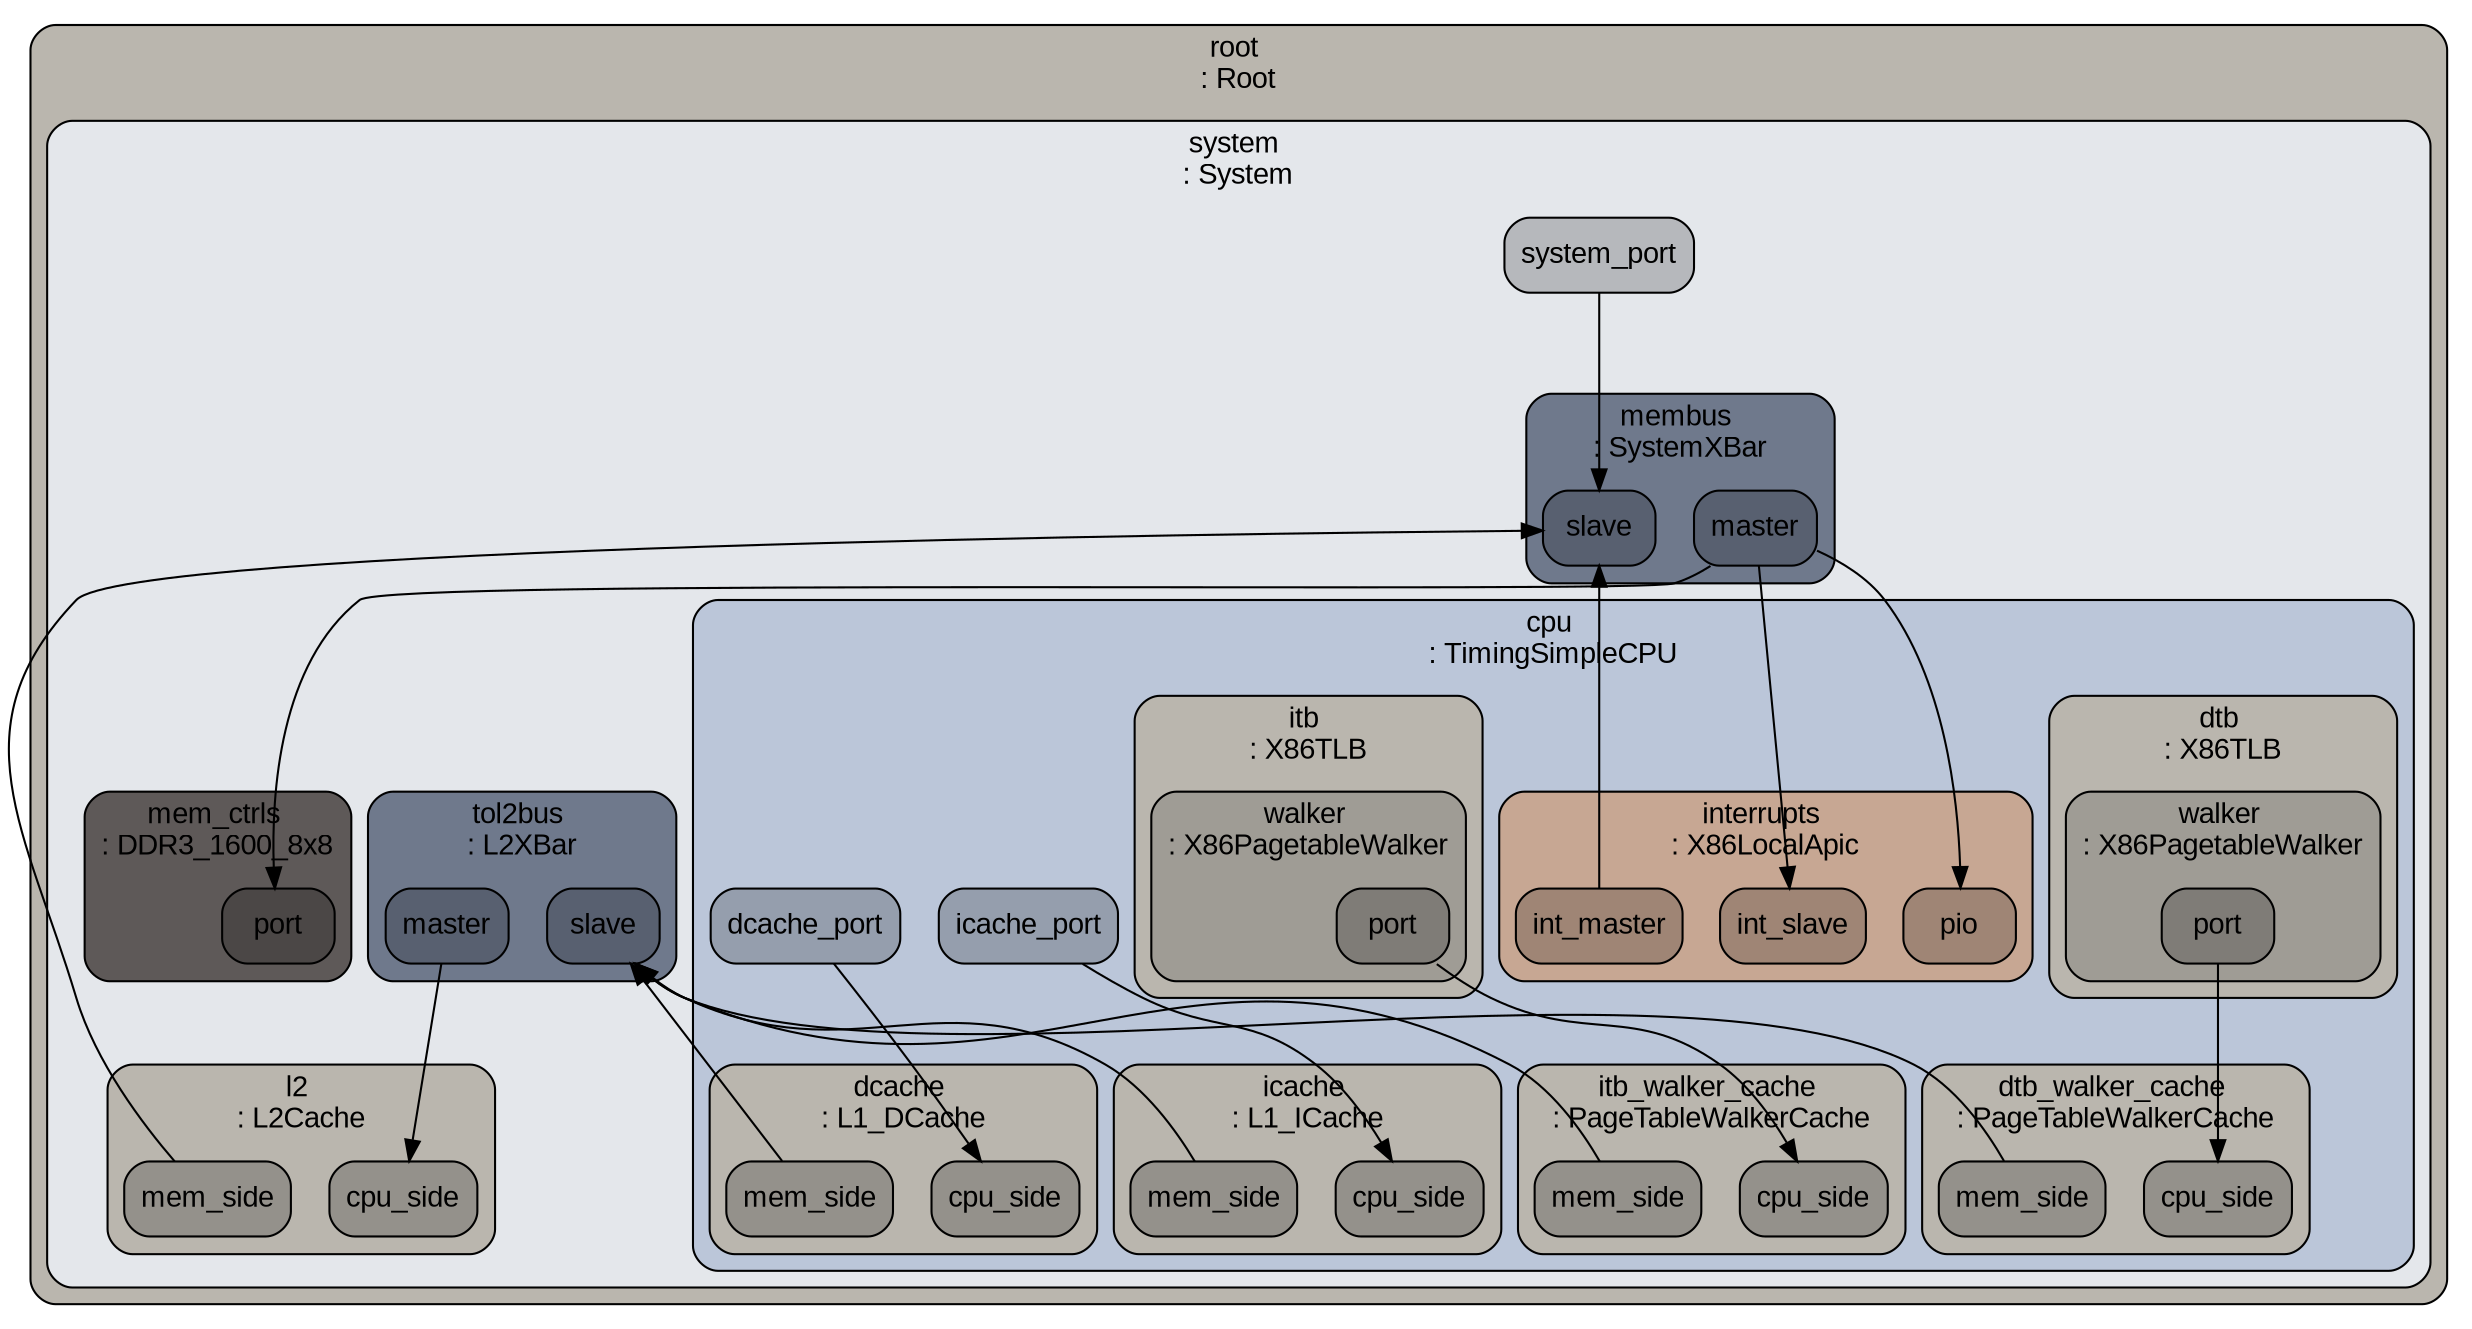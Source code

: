 digraph G {
ranksep="1.3";
subgraph cluster_root {
color="#000000";
fillcolor="#bab6ae";
fontcolor="#000000";
fontname=Arial;
fontsize=14;
label="root \n: Root";
shape=Mrecord;
style="rounded, filled";
tooltip="eventq_index&#61;0&#10;\full_system&#61;false&#10;\sim_quantum&#61;0&#10;\time_sync_enable&#61;false&#10;\time_sync_period&#61;100000000000&#10;\time_sync_spin_threshold&#61;100000000";
subgraph cluster_system {
color="#000000";
fillcolor="#e4e7eb";
fontcolor="#000000";
fontname=Arial;
fontsize=14;
label="system \n: System";
shape=Mrecord;
style="rounded, filled";
tooltip="boot_osflags&#61;a&#10;\cache_line_size&#61;64&#10;\eventq_index&#61;0&#10;\exit_on_work_items&#61;false&#10;\init_param&#61;0&#10;\kernel&#61;&#10;\kernel_addr_check&#61;true&#10;\kernel_extras&#61;&#10;\kvm_vm&#61;Null&#10;\load_addr_mask&#61;18446744073709551615&#10;\load_offset&#61;0&#10;\mem_mode&#61;timing&#10;\mem_ranges&#61;0:536870911&#10;\memories&#61;system.mem_ctrls&#10;\mmap_using_noreserve&#61;false&#10;\multi_thread&#61;false&#10;\num_work_ids&#61;16&#10;\readfile&#61;&#10;\redirect_paths&#61;system.redirect_paths0 system.redirect_paths1 system.redirect_paths2 system.redirect_paths3&#10;\symbolfile&#61;&#10;\thermal_components&#61;&#10;\thermal_model&#61;Null&#10;\work_begin_ckpt_count&#61;0&#10;\work_begin_cpu_id_exit&#61;-1&#10;\work_begin_exit_count&#61;0&#10;\work_cpus_ckpt_count&#61;0&#10;\work_end_ckpt_count&#61;0&#10;\work_end_exit_count&#61;0&#10;\work_item_id&#61;-1";
system_system_port [color="#000000", fillcolor="#b6b8bc", fontcolor="#000000", fontname=Arial, fontsize=14, label=system_port, shape=Mrecord, style="rounded, filled"];
subgraph cluster_system_membus {
color="#000000";
fillcolor="#6f798c";
fontcolor="#000000";
fontname=Arial;
fontsize=14;
label="membus \n: SystemXBar";
shape=Mrecord;
style="rounded, filled";
tooltip="clk_domain&#61;system.clk_domain&#10;\default_p_state&#61;UNDEFINED&#10;\eventq_index&#61;0&#10;\forward_latency&#61;4&#10;\frontend_latency&#61;3&#10;\max_outstanding_snoops&#61;512&#10;\max_routing_table_size&#61;512&#10;\p_state_clk_gate_bins&#61;20&#10;\p_state_clk_gate_max&#61;1000000000000&#10;\p_state_clk_gate_min&#61;1000&#10;\point_of_coherency&#61;true&#10;\point_of_unification&#61;true&#10;\power_model&#61;&#10;\response_latency&#61;2&#10;\snoop_filter&#61;system.membus.snoop_filter&#10;\snoop_response_latency&#61;4&#10;\system&#61;system&#10;\use_default_range&#61;false&#10;\width&#61;16";
system_membus_master [color="#000000", fillcolor="#586070", fontcolor="#000000", fontname=Arial, fontsize=14, label=master, shape=Mrecord, style="rounded, filled"];
system_membus_slave [color="#000000", fillcolor="#586070", fontcolor="#000000", fontname=Arial, fontsize=14, label=slave, shape=Mrecord, style="rounded, filled"];
subgraph cluster_system_membus_snoop_filter {
color="#000000";
fillcolor="#bab6ae";
fontcolor="#000000";
fontname=Arial;
fontsize=14;
label="snoop_filter \n: SnoopFilter";
shape=Mrecord;
style="rounded, filled";
tooltip="eventq_index&#61;0&#10;\lookup_latency&#61;1&#10;\max_capacity&#61;8388608&#10;\system&#61;system";
}

}

subgraph cluster_system_redirect_paths0 {
color="#000000";
fillcolor="#bab6ae";
fontcolor="#000000";
fontname=Arial;
fontsize=14;
label="redirect_paths0 \n: RedirectPath";
shape=Mrecord;
style="rounded, filled";
tooltip="app_path&#61;/proc&#10;\eventq_index&#61;0&#10;\host_paths&#61;m5out/fs/proc";
}

subgraph cluster_system_redirect_paths1 {
color="#000000";
fillcolor="#bab6ae";
fontcolor="#000000";
fontname=Arial;
fontsize=14;
label="redirect_paths1 \n: RedirectPath";
shape=Mrecord;
style="rounded, filled";
tooltip="app_path&#61;/sys&#10;\eventq_index&#61;0&#10;\host_paths&#61;m5out/fs/sys";
}

subgraph cluster_system_redirect_paths2 {
color="#000000";
fillcolor="#bab6ae";
fontcolor="#000000";
fontname=Arial;
fontsize=14;
label="redirect_paths2 \n: RedirectPath";
shape=Mrecord;
style="rounded, filled";
tooltip="app_path&#61;/tmp&#10;\eventq_index&#61;0&#10;\host_paths&#61;m5out/fs/tmp";
}

subgraph cluster_system_redirect_paths3 {
color="#000000";
fillcolor="#bab6ae";
fontcolor="#000000";
fontname=Arial;
fontsize=14;
label="redirect_paths3 \n: RedirectPath";
shape=Mrecord;
style="rounded, filled";
tooltip="app_path&#61;/&#10;\eventq_index&#61;0&#10;\host_paths&#61;/";
}

subgraph cluster_system_tol2bus {
color="#000000";
fillcolor="#6f798c";
fontcolor="#000000";
fontname=Arial;
fontsize=14;
label="tol2bus \n: L2XBar";
shape=Mrecord;
style="rounded, filled";
tooltip="clk_domain&#61;system.cpu_clk_domain&#10;\default_p_state&#61;UNDEFINED&#10;\eventq_index&#61;0&#10;\forward_latency&#61;0&#10;\frontend_latency&#61;1&#10;\max_outstanding_snoops&#61;512&#10;\max_routing_table_size&#61;512&#10;\p_state_clk_gate_bins&#61;20&#10;\p_state_clk_gate_max&#61;1000000000000&#10;\p_state_clk_gate_min&#61;1000&#10;\point_of_coherency&#61;false&#10;\point_of_unification&#61;true&#10;\power_model&#61;&#10;\response_latency&#61;1&#10;\snoop_filter&#61;system.tol2bus.snoop_filter&#10;\snoop_response_latency&#61;1&#10;\system&#61;system&#10;\use_default_range&#61;false&#10;\width&#61;32";
system_tol2bus_master [color="#000000", fillcolor="#586070", fontcolor="#000000", fontname=Arial, fontsize=14, label=master, shape=Mrecord, style="rounded, filled"];
system_tol2bus_slave [color="#000000", fillcolor="#586070", fontcolor="#000000", fontname=Arial, fontsize=14, label=slave, shape=Mrecord, style="rounded, filled"];
subgraph cluster_system_tol2bus_snoop_filter {
color="#000000";
fillcolor="#bab6ae";
fontcolor="#000000";
fontname=Arial;
fontsize=14;
label="snoop_filter \n: SnoopFilter";
shape=Mrecord;
style="rounded, filled";
tooltip="eventq_index&#61;0&#10;\lookup_latency&#61;0&#10;\max_capacity&#61;8388608&#10;\system&#61;system";
}

}

subgraph cluster_system_voltage_domain {
color="#000000";
fillcolor="#bab6ae";
fontcolor="#000000";
fontname=Arial;
fontsize=14;
label="voltage_domain \n: VoltageDomain";
shape=Mrecord;
style="rounded, filled";
tooltip="eventq_index&#61;0&#10;\voltage&#61;1.0";
}

subgraph cluster_system_clk_domain {
color="#000000";
fillcolor="#bab6ae";
fontcolor="#000000";
fontname=Arial;
fontsize=14;
label="clk_domain \n: SrcClockDomain";
shape=Mrecord;
style="rounded, filled";
tooltip="clock&#61;1000&#10;\domain_id&#61;-1&#10;\eventq_index&#61;0&#10;\init_perf_level&#61;0&#10;\voltage_domain&#61;system.voltage_domain";
}

subgraph cluster_system_l2 {
color="#000000";
fillcolor="#bab6ae";
fontcolor="#000000";
fontname=Arial;
fontsize=14;
label="l2 \n: L2Cache";
shape=Mrecord;
style="rounded, filled";
tooltip="addr_ranges&#61;0:18446744073709551615&#10;\assoc&#61;8&#10;\clk_domain&#61;system.cpu_clk_domain&#10;\clusivity&#61;mostly_incl&#10;\compressor&#61;Null&#10;\data_latency&#61;20&#10;\default_p_state&#61;UNDEFINED&#10;\demand_mshr_reserve&#61;1&#10;\eventq_index&#61;0&#10;\is_read_only&#61;false&#10;\max_miss_count&#61;0&#10;\mshrs&#61;20&#10;\p_state_clk_gate_bins&#61;20&#10;\p_state_clk_gate_max&#61;1000000000000&#10;\p_state_clk_gate_min&#61;1000&#10;\power_model&#61;&#10;\prefetch_on_access&#61;false&#10;\prefetcher&#61;Null&#10;\replacement_policy&#61;system.l2.replacement_policy&#10;\response_latency&#61;20&#10;\sequential_access&#61;false&#10;\size&#61;2097152&#10;\system&#61;system&#10;\tag_latency&#61;20&#10;\tags&#61;system.l2.tags&#10;\tgts_per_mshr&#61;12&#10;\warmup_percentage&#61;0&#10;\write_allocator&#61;Null&#10;\write_buffers&#61;8&#10;\writeback_clean&#61;false";
system_l2_mem_side [color="#000000", fillcolor="#94918b", fontcolor="#000000", fontname=Arial, fontsize=14, label=mem_side, shape=Mrecord, style="rounded, filled"];
system_l2_cpu_side [color="#000000", fillcolor="#94918b", fontcolor="#000000", fontname=Arial, fontsize=14, label=cpu_side, shape=Mrecord, style="rounded, filled"];
subgraph cluster_system_l2_replacement_policy {
color="#000000";
fillcolor="#9f9c95";
fontcolor="#000000";
fontname=Arial;
fontsize=14;
label="replacement_policy \n: LRURP";
shape=Mrecord;
style="rounded, filled";
tooltip="eventq_index&#61;0";
}

subgraph cluster_system_l2_tags {
color="#000000";
fillcolor="#9f9c95";
fontcolor="#000000";
fontname=Arial;
fontsize=14;
label="tags \n: BaseSetAssoc";
shape=Mrecord;
style="rounded, filled";
tooltip="assoc&#61;8&#10;\block_size&#61;64&#10;\clk_domain&#61;system.cpu_clk_domain&#10;\default_p_state&#61;UNDEFINED&#10;\entry_size&#61;64&#10;\eventq_index&#61;0&#10;\indexing_policy&#61;system.l2.tags.indexing_policy&#10;\p_state_clk_gate_bins&#61;20&#10;\p_state_clk_gate_max&#61;1000000000000&#10;\p_state_clk_gate_min&#61;1000&#10;\power_model&#61;&#10;\replacement_policy&#61;system.l2.replacement_policy&#10;\sequential_access&#61;false&#10;\size&#61;2097152&#10;\system&#61;system&#10;\tag_latency&#61;20&#10;\warmup_percentage&#61;0";
subgraph cluster_system_l2_tags_indexing_policy {
color="#000000";
fillcolor="#84827c";
fontcolor="#000000";
fontname=Arial;
fontsize=14;
label="indexing_policy \n: SetAssociative";
shape=Mrecord;
style="rounded, filled";
tooltip="assoc&#61;8&#10;\entry_size&#61;64&#10;\eventq_index&#61;0&#10;\size&#61;2097152";
}

}

}

subgraph cluster_system_cpu_voltage_domain {
color="#000000";
fillcolor="#bab6ae";
fontcolor="#000000";
fontname=Arial;
fontsize=14;
label="cpu_voltage_domain \n: VoltageDomain";
shape=Mrecord;
style="rounded, filled";
tooltip="eventq_index&#61;0&#10;\voltage&#61;1.0";
}

subgraph cluster_system_mem_ctrls {
color="#000000";
fillcolor="#5e5958";
fontcolor="#000000";
fontname=Arial;
fontsize=14;
label="mem_ctrls \n: DDR3_1600_8x8";
shape=Mrecord;
style="rounded, filled";
tooltip="IDD0&#61;0.055&#10;\IDD02&#61;0.0&#10;\IDD2N&#61;0.032&#10;\IDD2N2&#61;0.0&#10;\IDD2P0&#61;0.0&#10;\IDD2P02&#61;0.0&#10;\IDD2P1&#61;0.032&#10;\IDD2P12&#61;0.0&#10;\IDD3N&#61;0.038&#10;\IDD3N2&#61;0.0&#10;\IDD3P0&#61;0.0&#10;\IDD3P02&#61;0.0&#10;\IDD3P1&#61;0.038&#10;\IDD3P12&#61;0.0&#10;\IDD4R&#61;0.157&#10;\IDD4R2&#61;0.0&#10;\IDD4W&#61;0.125&#10;\IDD4W2&#61;0.0&#10;\IDD5&#61;0.235&#10;\IDD52&#61;0.0&#10;\IDD6&#61;0.02&#10;\IDD62&#61;0.0&#10;\VDD&#61;1.5&#10;\VDD2&#61;0.0&#10;\activation_limit&#61;4&#10;\addr_mapping&#61;RoRaBaCoCh&#10;\bank_groups_per_rank&#61;0&#10;\banks_per_rank&#61;8&#10;\burst_length&#61;8&#10;\channels&#61;1&#10;\clk_domain&#61;system.clk_domain&#10;\conf_table_reported&#61;true&#10;\default_p_state&#61;UNDEFINED&#10;\device_bus_width&#61;8&#10;\device_rowbuffer_size&#61;1024&#10;\device_size&#61;536870912&#10;\devices_per_rank&#61;8&#10;\dll&#61;true&#10;\enable_dram_powerdown&#61;false&#10;\eventq_index&#61;0&#10;\in_addr_map&#61;true&#10;\kvm_map&#61;true&#10;\max_accesses_per_row&#61;16&#10;\mem_sched_policy&#61;frfcfs&#10;\min_writes_per_switch&#61;16&#10;\null&#61;false&#10;\p_state_clk_gate_bins&#61;20&#10;\p_state_clk_gate_max&#61;1000000000000&#10;\p_state_clk_gate_min&#61;1000&#10;\page_policy&#61;open_adaptive&#10;\power_model&#61;&#10;\qos_masters&#61;               &#10;\qos_policy&#61;Null&#10;\qos_priorities&#61;1&#10;\qos_priority_escalation&#61;false&#10;\qos_q_policy&#61;fifo&#10;\qos_syncro_scheduler&#61;false&#10;\qos_turnaround_policy&#61;Null&#10;\range&#61;0:536870911&#10;\ranks_per_channel&#61;2&#10;\read_buffer_size&#61;32&#10;\static_backend_latency&#61;10000&#10;\static_frontend_latency&#61;10000&#10;\tBURST&#61;5000&#10;\tCCD_L&#61;0&#10;\tCCD_L_WR&#61;0&#10;\tCK&#61;1250&#10;\tCL&#61;13750&#10;\tCS&#61;2500&#10;\tRAS&#61;35000&#10;\tRCD&#61;13750&#10;\tREFI&#61;7800000&#10;\tRFC&#61;260000&#10;\tRP&#61;13750&#10;\tRRD&#61;6000&#10;\tRRD_L&#61;0&#10;\tRTP&#61;7500&#10;\tRTW&#61;2500&#10;\tWR&#61;15000&#10;\tWTR&#61;7500&#10;\tXAW&#61;30000&#10;\tXP&#61;6000&#10;\tXPDLL&#61;0&#10;\tXS&#61;270000&#10;\tXSDLL&#61;0&#10;\write_buffer_size&#61;64&#10;\write_high_thresh_perc&#61;85&#10;\write_low_thresh_perc&#61;50";
system_mem_ctrls_port [color="#000000", fillcolor="#4b4746", fontcolor="#000000", fontname=Arial, fontsize=14, label=port, shape=Mrecord, style="rounded, filled"];
}

subgraph cluster_system_dvfs_handler {
color="#000000";
fillcolor="#bab6ae";
fontcolor="#000000";
fontname=Arial;
fontsize=14;
label="dvfs_handler \n: DVFSHandler";
shape=Mrecord;
style="rounded, filled";
tooltip="domains&#61;&#10;\enable&#61;false&#10;\eventq_index&#61;0&#10;\sys_clk_domain&#61;system.clk_domain&#10;\transition_latency&#61;100000000";
}

subgraph cluster_system_cpu_clk_domain {
color="#000000";
fillcolor="#bab6ae";
fontcolor="#000000";
fontname=Arial;
fontsize=14;
label="cpu_clk_domain \n: SrcClockDomain";
shape=Mrecord;
style="rounded, filled";
tooltip="clock&#61;500&#10;\domain_id&#61;-1&#10;\eventq_index&#61;0&#10;\init_perf_level&#61;0&#10;\voltage_domain&#61;system.cpu_voltage_domain";
}

subgraph cluster_system_cpu {
color="#000000";
fillcolor="#bbc6d9";
fontcolor="#000000";
fontname=Arial;
fontsize=14;
label="cpu \n: TimingSimpleCPU";
shape=Mrecord;
style="rounded, filled";
tooltip="branchPred&#61;Null&#10;\checker&#61;Null&#10;\clk_domain&#61;system.cpu_clk_domain&#10;\cpu_id&#61;0&#10;\default_p_state&#61;UNDEFINED&#10;\do_checkpoint_insts&#61;true&#10;\do_quiesce&#61;true&#10;\do_statistics_insts&#61;true&#10;\dtb&#61;system.cpu.dtb&#10;\eventq_index&#61;0&#10;\function_trace&#61;false&#10;\function_trace_start&#61;0&#10;\interrupts&#61;system.cpu.interrupts&#10;\isa&#61;system.cpu.isa&#10;\itb&#61;system.cpu.itb&#10;\max_insts_all_threads&#61;0&#10;\max_insts_any_thread&#61;500000000&#10;\max_loads_all_threads&#61;0&#10;\max_loads_any_thread&#61;0&#10;\numThreads&#61;1&#10;\p_state_clk_gate_bins&#61;20&#10;\p_state_clk_gate_max&#61;1000000000000&#10;\p_state_clk_gate_min&#61;1000&#10;\power_gating_on_idle&#61;false&#10;\power_model&#61;&#10;\profile&#61;0&#10;\progress_interval&#61;0&#10;\pwr_gating_latency&#61;300&#10;\simpoint_start_insts&#61;&#10;\socket_id&#61;0&#10;\switched_out&#61;false&#10;\syscallRetryLatency&#61;10000&#10;\system&#61;system&#10;\tracer&#61;system.cpu.tracer&#10;\wait_for_remote_gdb&#61;false&#10;\workload&#61;system.cpu.workload";
system_cpu_icache_port [color="#000000", fillcolor="#959ead", fontcolor="#000000", fontname=Arial, fontsize=14, label=icache_port, shape=Mrecord, style="rounded, filled"];
system_cpu_dcache_port [color="#000000", fillcolor="#959ead", fontcolor="#000000", fontname=Arial, fontsize=14, label=dcache_port, shape=Mrecord, style="rounded, filled"];
subgraph cluster_system_cpu_icache {
color="#000000";
fillcolor="#bab6ae";
fontcolor="#000000";
fontname=Arial;
fontsize=14;
label="icache \n: L1_ICache";
shape=Mrecord;
style="rounded, filled";
tooltip="addr_ranges&#61;0:18446744073709551615&#10;\assoc&#61;4&#10;\clk_domain&#61;system.cpu_clk_domain&#10;\clusivity&#61;mostly_incl&#10;\compressor&#61;Null&#10;\data_latency&#61;2&#10;\default_p_state&#61;UNDEFINED&#10;\demand_mshr_reserve&#61;1&#10;\eventq_index&#61;0&#10;\is_read_only&#61;true&#10;\max_miss_count&#61;0&#10;\mshrs&#61;4&#10;\p_state_clk_gate_bins&#61;20&#10;\p_state_clk_gate_max&#61;1000000000000&#10;\p_state_clk_gate_min&#61;1000&#10;\power_model&#61;&#10;\prefetch_on_access&#61;false&#10;\prefetcher&#61;Null&#10;\replacement_policy&#61;system.cpu.icache.replacement_policy&#10;\response_latency&#61;2&#10;\sequential_access&#61;false&#10;\size&#61;32768&#10;\system&#61;system&#10;\tag_latency&#61;2&#10;\tags&#61;system.cpu.icache.tags&#10;\tgts_per_mshr&#61;20&#10;\warmup_percentage&#61;0&#10;\write_allocator&#61;Null&#10;\write_buffers&#61;8&#10;\writeback_clean&#61;true";
system_cpu_icache_mem_side [color="#000000", fillcolor="#94918b", fontcolor="#000000", fontname=Arial, fontsize=14, label=mem_side, shape=Mrecord, style="rounded, filled"];
system_cpu_icache_cpu_side [color="#000000", fillcolor="#94918b", fontcolor="#000000", fontname=Arial, fontsize=14, label=cpu_side, shape=Mrecord, style="rounded, filled"];
subgraph cluster_system_cpu_icache_replacement_policy {
color="#000000";
fillcolor="#9f9c95";
fontcolor="#000000";
fontname=Arial;
fontsize=14;
label="replacement_policy \n: LRURP";
shape=Mrecord;
style="rounded, filled";
tooltip="eventq_index&#61;0";
}

subgraph cluster_system_cpu_icache_tags {
color="#000000";
fillcolor="#9f9c95";
fontcolor="#000000";
fontname=Arial;
fontsize=14;
label="tags \n: BaseSetAssoc";
shape=Mrecord;
style="rounded, filled";
tooltip="assoc&#61;4&#10;\block_size&#61;64&#10;\clk_domain&#61;system.cpu_clk_domain&#10;\default_p_state&#61;UNDEFINED&#10;\entry_size&#61;64&#10;\eventq_index&#61;0&#10;\indexing_policy&#61;system.cpu.icache.tags.indexing_policy&#10;\p_state_clk_gate_bins&#61;20&#10;\p_state_clk_gate_max&#61;1000000000000&#10;\p_state_clk_gate_min&#61;1000&#10;\power_model&#61;&#10;\replacement_policy&#61;system.cpu.icache.replacement_policy&#10;\sequential_access&#61;false&#10;\size&#61;32768&#10;\system&#61;system&#10;\tag_latency&#61;2&#10;\warmup_percentage&#61;0";
subgraph cluster_system_cpu_icache_tags_indexing_policy {
color="#000000";
fillcolor="#84827c";
fontcolor="#000000";
fontname=Arial;
fontsize=14;
label="indexing_policy \n: SetAssociative";
shape=Mrecord;
style="rounded, filled";
tooltip="assoc&#61;4&#10;\entry_size&#61;64&#10;\eventq_index&#61;0&#10;\size&#61;32768";
}

}

}

subgraph cluster_system_cpu_dtb {
color="#000000";
fillcolor="#bab6ae";
fontcolor="#000000";
fontname=Arial;
fontsize=14;
label="dtb \n: X86TLB";
shape=Mrecord;
style="rounded, filled";
tooltip="eventq_index&#61;0&#10;\size&#61;64&#10;\walker&#61;system.cpu.dtb.walker";
subgraph cluster_system_cpu_dtb_walker {
color="#000000";
fillcolor="#9f9c95";
fontcolor="#000000";
fontname=Arial;
fontsize=14;
label="walker \n: X86PagetableWalker";
shape=Mrecord;
style="rounded, filled";
tooltip="clk_domain&#61;system.cpu_clk_domain&#10;\default_p_state&#61;UNDEFINED&#10;\eventq_index&#61;0&#10;\num_squash_per_cycle&#61;4&#10;\p_state_clk_gate_bins&#61;20&#10;\p_state_clk_gate_max&#61;1000000000000&#10;\p_state_clk_gate_min&#61;1000&#10;\power_model&#61;&#10;\system&#61;system";
system_cpu_dtb_walker_port [color="#000000", fillcolor="#7f7c77", fontcolor="#000000", fontname=Arial, fontsize=14, label=port, shape=Mrecord, style="rounded, filled"];
}

}

subgraph cluster_system_cpu_interrupts {
color="#000000";
fillcolor="#c7a793";
fontcolor="#000000";
fontname=Arial;
fontsize=14;
label="interrupts \n: X86LocalApic";
shape=Mrecord;
style="rounded, filled";
tooltip="clk_domain&#61;system.cpu.interrupts.clk_domain&#10;\default_p_state&#61;UNDEFINED&#10;\eventq_index&#61;0&#10;\int_latency&#61;1000&#10;\p_state_clk_gate_bins&#61;20&#10;\p_state_clk_gate_max&#61;1000000000000&#10;\p_state_clk_gate_min&#61;1000&#10;\pio_latency&#61;100000&#10;\power_model&#61;&#10;\system&#61;system";
system_cpu_interrupts_int_slave [color="#000000", fillcolor="#9f8575", fontcolor="#000000", fontname=Arial, fontsize=14, label=int_slave, shape=Mrecord, style="rounded, filled"];
system_cpu_interrupts_int_master [color="#000000", fillcolor="#9f8575", fontcolor="#000000", fontname=Arial, fontsize=14, label=int_master, shape=Mrecord, style="rounded, filled"];
system_cpu_interrupts_pio [color="#000000", fillcolor="#9f8575", fontcolor="#000000", fontname=Arial, fontsize=14, label=pio, shape=Mrecord, style="rounded, filled"];
subgraph cluster_system_cpu_interrupts_clk_domain {
color="#000000";
fillcolor="#bab6ae";
fontcolor="#000000";
fontname=Arial;
fontsize=14;
label="clk_domain \n: DerivedClockDomain";
shape=Mrecord;
style="rounded, filled";
tooltip="clk_divider&#61;16&#10;\clk_domain&#61;system.cpu_clk_domain&#10;\eventq_index&#61;0";
}

}

subgraph cluster_system_cpu_itb_walker_cache {
color="#000000";
fillcolor="#bab6ae";
fontcolor="#000000";
fontname=Arial;
fontsize=14;
label="itb_walker_cache \n: PageTableWalkerCache";
shape=Mrecord;
style="rounded, filled";
tooltip="addr_ranges&#61;0:18446744073709551615&#10;\assoc&#61;2&#10;\clk_domain&#61;system.cpu_clk_domain&#10;\clusivity&#61;mostly_incl&#10;\compressor&#61;Null&#10;\data_latency&#61;2&#10;\default_p_state&#61;UNDEFINED&#10;\demand_mshr_reserve&#61;1&#10;\eventq_index&#61;0&#10;\is_read_only&#61;false&#10;\max_miss_count&#61;0&#10;\mshrs&#61;10&#10;\p_state_clk_gate_bins&#61;20&#10;\p_state_clk_gate_max&#61;1000000000000&#10;\p_state_clk_gate_min&#61;1000&#10;\power_model&#61;&#10;\prefetch_on_access&#61;false&#10;\prefetcher&#61;Null&#10;\replacement_policy&#61;system.cpu.itb_walker_cache.replacement_policy&#10;\response_latency&#61;2&#10;\sequential_access&#61;false&#10;\size&#61;1024&#10;\system&#61;system&#10;\tag_latency&#61;2&#10;\tags&#61;system.cpu.itb_walker_cache.tags&#10;\tgts_per_mshr&#61;12&#10;\warmup_percentage&#61;0&#10;\write_allocator&#61;Null&#10;\write_buffers&#61;8&#10;\writeback_clean&#61;false";
system_cpu_itb_walker_cache_mem_side [color="#000000", fillcolor="#94918b", fontcolor="#000000", fontname=Arial, fontsize=14, label=mem_side, shape=Mrecord, style="rounded, filled"];
system_cpu_itb_walker_cache_cpu_side [color="#000000", fillcolor="#94918b", fontcolor="#000000", fontname=Arial, fontsize=14, label=cpu_side, shape=Mrecord, style="rounded, filled"];
subgraph cluster_system_cpu_itb_walker_cache_replacement_policy {
color="#000000";
fillcolor="#9f9c95";
fontcolor="#000000";
fontname=Arial;
fontsize=14;
label="replacement_policy \n: LRURP";
shape=Mrecord;
style="rounded, filled";
tooltip="eventq_index&#61;0";
}

subgraph cluster_system_cpu_itb_walker_cache_tags {
color="#000000";
fillcolor="#9f9c95";
fontcolor="#000000";
fontname=Arial;
fontsize=14;
label="tags \n: BaseSetAssoc";
shape=Mrecord;
style="rounded, filled";
tooltip="assoc&#61;2&#10;\block_size&#61;64&#10;\clk_domain&#61;system.cpu_clk_domain&#10;\default_p_state&#61;UNDEFINED&#10;\entry_size&#61;64&#10;\eventq_index&#61;0&#10;\indexing_policy&#61;system.cpu.itb_walker_cache.tags.indexing_policy&#10;\p_state_clk_gate_bins&#61;20&#10;\p_state_clk_gate_max&#61;1000000000000&#10;\p_state_clk_gate_min&#61;1000&#10;\power_model&#61;&#10;\replacement_policy&#61;system.cpu.itb_walker_cache.replacement_policy&#10;\sequential_access&#61;false&#10;\size&#61;1024&#10;\system&#61;system&#10;\tag_latency&#61;2&#10;\warmup_percentage&#61;0";
subgraph cluster_system_cpu_itb_walker_cache_tags_indexing_policy {
color="#000000";
fillcolor="#84827c";
fontcolor="#000000";
fontname=Arial;
fontsize=14;
label="indexing_policy \n: SetAssociative";
shape=Mrecord;
style="rounded, filled";
tooltip="assoc&#61;2&#10;\entry_size&#61;64&#10;\eventq_index&#61;0&#10;\size&#61;1024";
}

}

}

subgraph cluster_system_cpu_itb {
color="#000000";
fillcolor="#bab6ae";
fontcolor="#000000";
fontname=Arial;
fontsize=14;
label="itb \n: X86TLB";
shape=Mrecord;
style="rounded, filled";
tooltip="eventq_index&#61;0&#10;\size&#61;64&#10;\walker&#61;system.cpu.itb.walker";
subgraph cluster_system_cpu_itb_walker {
color="#000000";
fillcolor="#9f9c95";
fontcolor="#000000";
fontname=Arial;
fontsize=14;
label="walker \n: X86PagetableWalker";
shape=Mrecord;
style="rounded, filled";
tooltip="clk_domain&#61;system.cpu_clk_domain&#10;\default_p_state&#61;UNDEFINED&#10;\eventq_index&#61;0&#10;\num_squash_per_cycle&#61;4&#10;\p_state_clk_gate_bins&#61;20&#10;\p_state_clk_gate_max&#61;1000000000000&#10;\p_state_clk_gate_min&#61;1000&#10;\power_model&#61;&#10;\system&#61;system";
system_cpu_itb_walker_port [color="#000000", fillcolor="#7f7c77", fontcolor="#000000", fontname=Arial, fontsize=14, label=port, shape=Mrecord, style="rounded, filled"];
}

}

subgraph cluster_system_cpu_dtb_walker_cache {
color="#000000";
fillcolor="#bab6ae";
fontcolor="#000000";
fontname=Arial;
fontsize=14;
label="dtb_walker_cache \n: PageTableWalkerCache";
shape=Mrecord;
style="rounded, filled";
tooltip="addr_ranges&#61;0:18446744073709551615&#10;\assoc&#61;2&#10;\clk_domain&#61;system.cpu_clk_domain&#10;\clusivity&#61;mostly_incl&#10;\compressor&#61;Null&#10;\data_latency&#61;2&#10;\default_p_state&#61;UNDEFINED&#10;\demand_mshr_reserve&#61;1&#10;\eventq_index&#61;0&#10;\is_read_only&#61;false&#10;\max_miss_count&#61;0&#10;\mshrs&#61;10&#10;\p_state_clk_gate_bins&#61;20&#10;\p_state_clk_gate_max&#61;1000000000000&#10;\p_state_clk_gate_min&#61;1000&#10;\power_model&#61;&#10;\prefetch_on_access&#61;false&#10;\prefetcher&#61;Null&#10;\replacement_policy&#61;system.cpu.dtb_walker_cache.replacement_policy&#10;\response_latency&#61;2&#10;\sequential_access&#61;false&#10;\size&#61;1024&#10;\system&#61;system&#10;\tag_latency&#61;2&#10;\tags&#61;system.cpu.dtb_walker_cache.tags&#10;\tgts_per_mshr&#61;12&#10;\warmup_percentage&#61;0&#10;\write_allocator&#61;Null&#10;\write_buffers&#61;8&#10;\writeback_clean&#61;false";
system_cpu_dtb_walker_cache_mem_side [color="#000000", fillcolor="#94918b", fontcolor="#000000", fontname=Arial, fontsize=14, label=mem_side, shape=Mrecord, style="rounded, filled"];
system_cpu_dtb_walker_cache_cpu_side [color="#000000", fillcolor="#94918b", fontcolor="#000000", fontname=Arial, fontsize=14, label=cpu_side, shape=Mrecord, style="rounded, filled"];
subgraph cluster_system_cpu_dtb_walker_cache_replacement_policy {
color="#000000";
fillcolor="#9f9c95";
fontcolor="#000000";
fontname=Arial;
fontsize=14;
label="replacement_policy \n: LRURP";
shape=Mrecord;
style="rounded, filled";
tooltip="eventq_index&#61;0";
}

subgraph cluster_system_cpu_dtb_walker_cache_tags {
color="#000000";
fillcolor="#9f9c95";
fontcolor="#000000";
fontname=Arial;
fontsize=14;
label="tags \n: BaseSetAssoc";
shape=Mrecord;
style="rounded, filled";
tooltip="assoc&#61;2&#10;\block_size&#61;64&#10;\clk_domain&#61;system.cpu_clk_domain&#10;\default_p_state&#61;UNDEFINED&#10;\entry_size&#61;64&#10;\eventq_index&#61;0&#10;\indexing_policy&#61;system.cpu.dtb_walker_cache.tags.indexing_policy&#10;\p_state_clk_gate_bins&#61;20&#10;\p_state_clk_gate_max&#61;1000000000000&#10;\p_state_clk_gate_min&#61;1000&#10;\power_model&#61;&#10;\replacement_policy&#61;system.cpu.dtb_walker_cache.replacement_policy&#10;\sequential_access&#61;false&#10;\size&#61;1024&#10;\system&#61;system&#10;\tag_latency&#61;2&#10;\warmup_percentage&#61;0";
subgraph cluster_system_cpu_dtb_walker_cache_tags_indexing_policy {
color="#000000";
fillcolor="#84827c";
fontcolor="#000000";
fontname=Arial;
fontsize=14;
label="indexing_policy \n: SetAssociative";
shape=Mrecord;
style="rounded, filled";
tooltip="assoc&#61;2&#10;\entry_size&#61;64&#10;\eventq_index&#61;0&#10;\size&#61;1024";
}

}

}

subgraph cluster_system_cpu_workload {
color="#000000";
fillcolor="#bab6ae";
fontcolor="#000000";
fontname=Arial;
fontsize=14;
label="workload \n: Process";
shape=Mrecord;
style="rounded, filled";
tooltip="cmd&#61;/home/useless2020/Documents/Development/gem5/benchmark/splash2/codes/kernels/fft/FFT&#10;\cwd&#61;/home/useless2020/Documents/Development/gem5&#10;\drivers&#61;&#10;\egid&#61;100&#10;\env&#61;&#10;\errout&#61;cerr&#10;\euid&#61;100&#10;\eventq_index&#61;0&#10;\executable&#61;/home/useless2020/Documents/Development/gem5/benchmark/splash2/codes/kernels/fft/FFT&#10;\gid&#61;100&#10;\input&#61;cin&#10;\kvmInSE&#61;false&#10;\maxStackSize&#61;67108864&#10;\output&#61;cout&#10;\pgid&#61;100&#10;\pid&#61;100&#10;\ppid&#61;0&#10;\release&#61;5.1.0&#10;\simpoint&#61;0&#10;\system&#61;system&#10;\uid&#61;100&#10;\useArchPT&#61;false";
}

subgraph cluster_system_cpu_dcache {
color="#000000";
fillcolor="#bab6ae";
fontcolor="#000000";
fontname=Arial;
fontsize=14;
label="dcache \n: L1_DCache";
shape=Mrecord;
style="rounded, filled";
tooltip="addr_ranges&#61;0:18446744073709551615&#10;\assoc&#61;4&#10;\clk_domain&#61;system.cpu_clk_domain&#10;\clusivity&#61;mostly_incl&#10;\compressor&#61;Null&#10;\data_latency&#61;2&#10;\default_p_state&#61;UNDEFINED&#10;\demand_mshr_reserve&#61;1&#10;\eventq_index&#61;0&#10;\is_read_only&#61;false&#10;\max_miss_count&#61;0&#10;\mshrs&#61;4&#10;\p_state_clk_gate_bins&#61;20&#10;\p_state_clk_gate_max&#61;1000000000000&#10;\p_state_clk_gate_min&#61;1000&#10;\power_model&#61;&#10;\prefetch_on_access&#61;false&#10;\prefetcher&#61;Null&#10;\replacement_policy&#61;system.cpu.dcache.replacement_policy&#10;\response_latency&#61;2&#10;\sequential_access&#61;false&#10;\size&#61;65536&#10;\system&#61;system&#10;\tag_latency&#61;2&#10;\tags&#61;system.cpu.dcache.tags&#10;\tgts_per_mshr&#61;20&#10;\warmup_percentage&#61;0&#10;\write_allocator&#61;Null&#10;\write_buffers&#61;8&#10;\writeback_clean&#61;false";
system_cpu_dcache_mem_side [color="#000000", fillcolor="#94918b", fontcolor="#000000", fontname=Arial, fontsize=14, label=mem_side, shape=Mrecord, style="rounded, filled"];
system_cpu_dcache_cpu_side [color="#000000", fillcolor="#94918b", fontcolor="#000000", fontname=Arial, fontsize=14, label=cpu_side, shape=Mrecord, style="rounded, filled"];
subgraph cluster_system_cpu_dcache_replacement_policy {
color="#000000";
fillcolor="#9f9c95";
fontcolor="#000000";
fontname=Arial;
fontsize=14;
label="replacement_policy \n: LRURP";
shape=Mrecord;
style="rounded, filled";
tooltip="eventq_index&#61;0";
}

subgraph cluster_system_cpu_dcache_tags {
color="#000000";
fillcolor="#9f9c95";
fontcolor="#000000";
fontname=Arial;
fontsize=14;
label="tags \n: BaseSetAssoc";
shape=Mrecord;
style="rounded, filled";
tooltip="assoc&#61;4&#10;\block_size&#61;64&#10;\clk_domain&#61;system.cpu_clk_domain&#10;\default_p_state&#61;UNDEFINED&#10;\entry_size&#61;64&#10;\eventq_index&#61;0&#10;\indexing_policy&#61;system.cpu.dcache.tags.indexing_policy&#10;\p_state_clk_gate_bins&#61;20&#10;\p_state_clk_gate_max&#61;1000000000000&#10;\p_state_clk_gate_min&#61;1000&#10;\power_model&#61;&#10;\replacement_policy&#61;system.cpu.dcache.replacement_policy&#10;\sequential_access&#61;false&#10;\size&#61;65536&#10;\system&#61;system&#10;\tag_latency&#61;2&#10;\warmup_percentage&#61;0";
subgraph cluster_system_cpu_dcache_tags_indexing_policy {
color="#000000";
fillcolor="#84827c";
fontcolor="#000000";
fontname=Arial;
fontsize=14;
label="indexing_policy \n: SetAssociative";
shape=Mrecord;
style="rounded, filled";
tooltip="assoc&#61;4&#10;\entry_size&#61;64&#10;\eventq_index&#61;0&#10;\size&#61;65536";
}

}

}

subgraph cluster_system_cpu_isa {
color="#000000";
fillcolor="#bab6ae";
fontcolor="#000000";
fontname=Arial;
fontsize=14;
label="isa \n: X86ISA";
shape=Mrecord;
style="rounded, filled";
tooltip="eventq_index&#61;0";
}

subgraph cluster_system_cpu_tracer {
color="#000000";
fillcolor="#bab6ae";
fontcolor="#000000";
fontname=Arial;
fontsize=14;
label="tracer \n: ExeTracer";
shape=Mrecord;
style="rounded, filled";
tooltip="eventq_index&#61;0";
}

}

}

}

system_system_port -> system_membus_slave  [dir=forward];
system_membus_master -> system_cpu_interrupts_pio  [dir=forward];
system_membus_master -> system_cpu_interrupts_int_slave  [dir=forward];
system_membus_master -> system_mem_ctrls_port  [dir=forward];
system_membus_slave -> system_l2_mem_side  [dir=back];
system_membus_slave -> system_cpu_interrupts_int_master  [dir=back];
system_tol2bus_master -> system_l2_cpu_side  [dir=forward];
system_tol2bus_slave -> system_cpu_icache_mem_side  [dir=back];
system_tol2bus_slave -> system_cpu_dcache_mem_side  [dir=back];
system_tol2bus_slave -> system_cpu_itb_walker_cache_mem_side  [dir=back];
system_tol2bus_slave -> system_cpu_dtb_walker_cache_mem_side  [dir=back];
system_cpu_icache_port -> system_cpu_icache_cpu_side  [dir=forward];
system_cpu_dcache_port -> system_cpu_dcache_cpu_side  [dir=forward];
system_cpu_dtb_walker_port -> system_cpu_dtb_walker_cache_cpu_side  [dir=forward];
system_cpu_itb_walker_port -> system_cpu_itb_walker_cache_cpu_side  [dir=forward];
}
